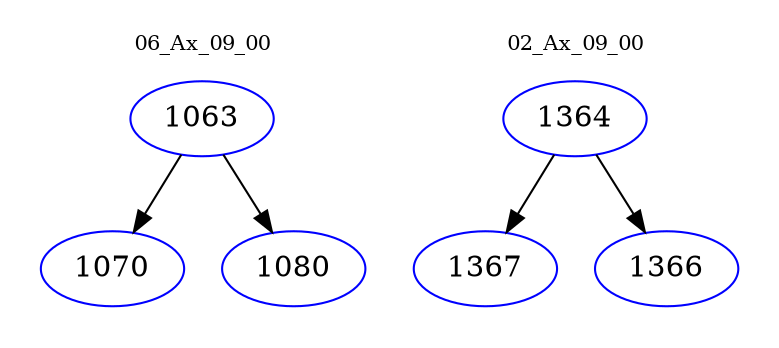 digraph{
subgraph cluster_0 {
color = white
label = "06_Ax_09_00";
fontsize=10;
T0_1063 [label="1063", color="blue"]
T0_1063 -> T0_1070 [color="black"]
T0_1070 [label="1070", color="blue"]
T0_1063 -> T0_1080 [color="black"]
T0_1080 [label="1080", color="blue"]
}
subgraph cluster_1 {
color = white
label = "02_Ax_09_00";
fontsize=10;
T1_1364 [label="1364", color="blue"]
T1_1364 -> T1_1367 [color="black"]
T1_1367 [label="1367", color="blue"]
T1_1364 -> T1_1366 [color="black"]
T1_1366 [label="1366", color="blue"]
}
}
